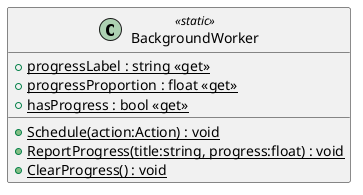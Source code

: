 @startuml
class BackgroundWorker <<static>> {
    + {static} progressLabel : string <<get>>
    + {static} progressProportion : float <<get>>
    + {static} hasProgress : bool <<get>>
    + {static} Schedule(action:Action) : void
    + {static} ReportProgress(title:string, progress:float) : void
    + {static} ClearProgress() : void
}
@enduml
